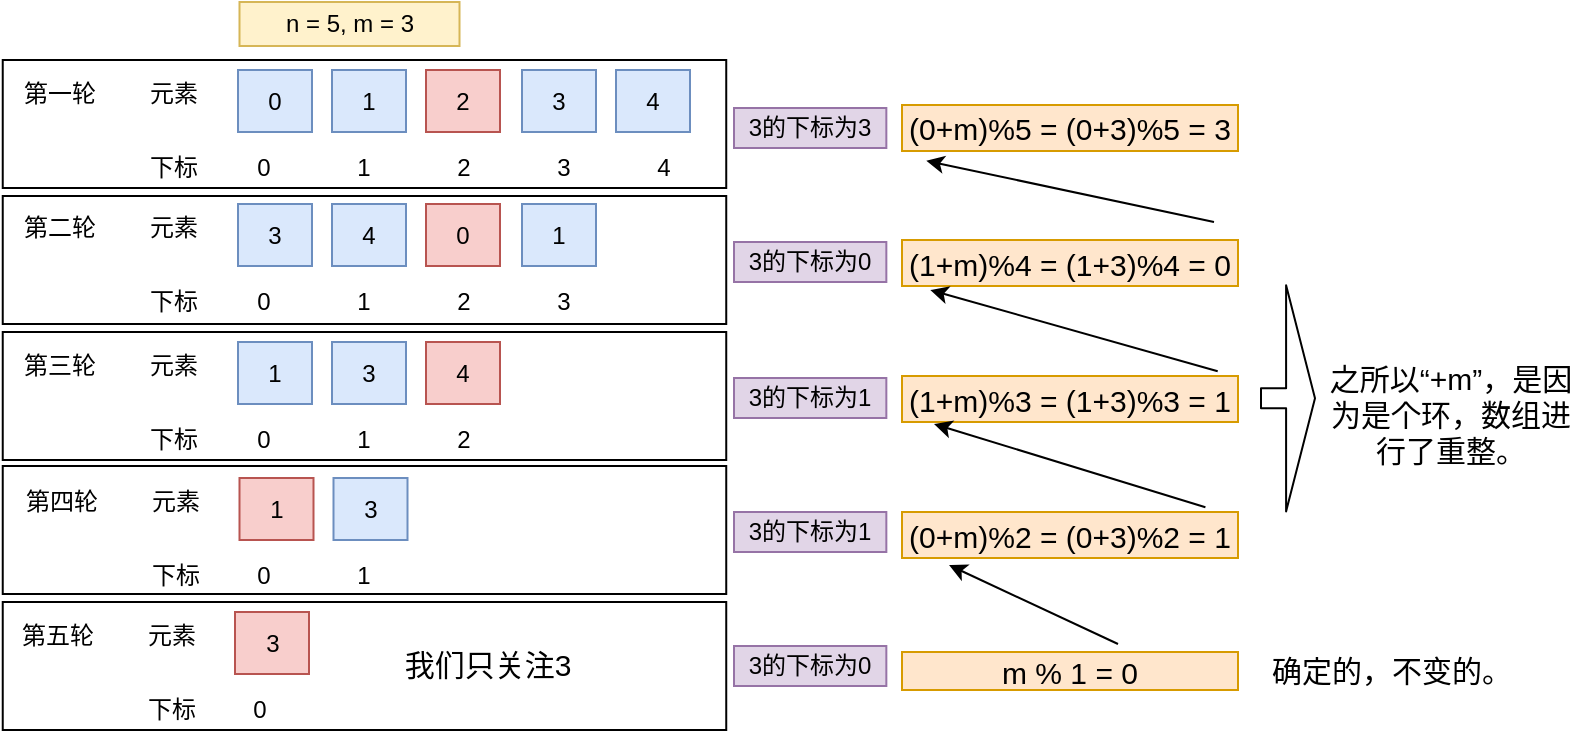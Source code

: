 <mxfile version="12.4.2" type="device" pages="1"><diagram id="xCQ_egCICH2tDieMVid5" name="第 1 页"><mxGraphModel dx="788" dy="604" grid="0" gridSize="10" guides="1" tooltips="1" connect="1" arrows="1" fold="1" page="1" pageScale="1" pageWidth="827" pageHeight="1169" math="0" shadow="0"><root><mxCell id="0"/><mxCell id="1" parent="0"/><mxCell id="1Ox5mr75TIhacCths_e7-1" value="2" style="rounded=0;whiteSpace=wrap;html=1;fillColor=#f8cecc;strokeColor=#b85450;" vertex="1" parent="1"><mxGeometry x="233" y="236.0" width="37" height="31" as="geometry"/></mxCell><mxCell id="1Ox5mr75TIhacCths_e7-2" value="3" style="rounded=0;whiteSpace=wrap;html=1;fillColor=#dae8fc;strokeColor=#6c8ebf;" vertex="1" parent="1"><mxGeometry x="281" y="236.0" width="37" height="31" as="geometry"/></mxCell><mxCell id="1Ox5mr75TIhacCths_e7-3" value="0" style="rounded=0;whiteSpace=wrap;html=1;fillColor=#dae8fc;strokeColor=#6c8ebf;" vertex="1" parent="1"><mxGeometry x="139" y="236" width="37" height="31" as="geometry"/></mxCell><mxCell id="1Ox5mr75TIhacCths_e7-4" value="1" style="rounded=0;whiteSpace=wrap;html=1;fillColor=#dae8fc;strokeColor=#6c8ebf;" vertex="1" parent="1"><mxGeometry x="186" y="236" width="37" height="31" as="geometry"/></mxCell><mxCell id="1Ox5mr75TIhacCths_e7-5" value="4" style="rounded=0;whiteSpace=wrap;html=1;fillColor=#dae8fc;strokeColor=#6c8ebf;" vertex="1" parent="1"><mxGeometry x="328" y="236.0" width="37" height="31" as="geometry"/></mxCell><mxCell id="1Ox5mr75TIhacCths_e7-8" value="n = 5, m = 3" style="text;html=1;strokeColor=#d6b656;fillColor=#fff2cc;align=center;verticalAlign=middle;whiteSpace=wrap;rounded=0;" vertex="1" parent="1"><mxGeometry x="139.75" y="202" width="110" height="22" as="geometry"/></mxCell><mxCell id="1Ox5mr75TIhacCths_e7-9" value="0" style="text;html=1;strokeColor=none;fillColor=none;align=center;verticalAlign=middle;whiteSpace=wrap;rounded=0;" vertex="1" parent="1"><mxGeometry x="131.5" y="275" width="40" height="20" as="geometry"/></mxCell><mxCell id="1Ox5mr75TIhacCths_e7-10" value="1" style="text;html=1;strokeColor=none;fillColor=none;align=center;verticalAlign=middle;whiteSpace=wrap;rounded=0;" vertex="1" parent="1"><mxGeometry x="181.5" y="275" width="40" height="20" as="geometry"/></mxCell><mxCell id="1Ox5mr75TIhacCths_e7-11" value="2" style="text;html=1;strokeColor=none;fillColor=none;align=center;verticalAlign=middle;whiteSpace=wrap;rounded=0;" vertex="1" parent="1"><mxGeometry x="231.5" y="275" width="40" height="20" as="geometry"/></mxCell><mxCell id="1Ox5mr75TIhacCths_e7-12" value="3" style="text;html=1;strokeColor=none;fillColor=none;align=center;verticalAlign=middle;whiteSpace=wrap;rounded=0;" vertex="1" parent="1"><mxGeometry x="281.5" y="275" width="40" height="20" as="geometry"/></mxCell><mxCell id="1Ox5mr75TIhacCths_e7-13" value="4" style="text;html=1;strokeColor=none;fillColor=none;align=center;verticalAlign=middle;whiteSpace=wrap;rounded=0;" vertex="1" parent="1"><mxGeometry x="331.5" y="275" width="40" height="20" as="geometry"/></mxCell><mxCell id="1Ox5mr75TIhacCths_e7-14" value="元素" style="text;html=1;strokeColor=none;fillColor=none;align=center;verticalAlign=middle;whiteSpace=wrap;rounded=0;" vertex="1" parent="1"><mxGeometry x="87" y="238" width="40" height="20" as="geometry"/></mxCell><mxCell id="1Ox5mr75TIhacCths_e7-15" value="下标" style="text;html=1;strokeColor=none;fillColor=none;align=center;verticalAlign=middle;whiteSpace=wrap;rounded=0;" vertex="1" parent="1"><mxGeometry x="87" y="275" width="40" height="20" as="geometry"/></mxCell><mxCell id="1Ox5mr75TIhacCths_e7-16" value="第一轮" style="text;html=1;strokeColor=none;fillColor=none;align=center;verticalAlign=middle;whiteSpace=wrap;rounded=0;" vertex="1" parent="1"><mxGeometry x="30" y="238" width="40" height="20" as="geometry"/></mxCell><mxCell id="1Ox5mr75TIhacCths_e7-18" value="0" style="rounded=0;whiteSpace=wrap;html=1;fillColor=#f8cecc;strokeColor=#b85450;" vertex="1" parent="1"><mxGeometry x="233" y="303" width="37" height="31" as="geometry"/></mxCell><mxCell id="1Ox5mr75TIhacCths_e7-19" value="3" style="rounded=0;whiteSpace=wrap;html=1;fillColor=#dae8fc;strokeColor=#6c8ebf;" vertex="1" parent="1"><mxGeometry x="139" y="303" width="37" height="31" as="geometry"/></mxCell><mxCell id="1Ox5mr75TIhacCths_e7-20" value="4" style="rounded=0;whiteSpace=wrap;html=1;fillColor=#dae8fc;strokeColor=#6c8ebf;" vertex="1" parent="1"><mxGeometry x="186" y="303" width="37" height="31" as="geometry"/></mxCell><mxCell id="1Ox5mr75TIhacCths_e7-22" value="0" style="text;html=1;strokeColor=none;fillColor=none;align=center;verticalAlign=middle;whiteSpace=wrap;rounded=0;" vertex="1" parent="1"><mxGeometry x="131.5" y="342" width="40" height="20" as="geometry"/></mxCell><mxCell id="1Ox5mr75TIhacCths_e7-23" value="1" style="text;html=1;strokeColor=none;fillColor=none;align=center;verticalAlign=middle;whiteSpace=wrap;rounded=0;" vertex="1" parent="1"><mxGeometry x="181.5" y="342" width="40" height="20" as="geometry"/></mxCell><mxCell id="1Ox5mr75TIhacCths_e7-24" value="2" style="text;html=1;strokeColor=none;fillColor=none;align=center;verticalAlign=middle;whiteSpace=wrap;rounded=0;" vertex="1" parent="1"><mxGeometry x="231.5" y="342" width="40" height="20" as="geometry"/></mxCell><mxCell id="1Ox5mr75TIhacCths_e7-25" value="3" style="text;html=1;strokeColor=none;fillColor=none;align=center;verticalAlign=middle;whiteSpace=wrap;rounded=0;" vertex="1" parent="1"><mxGeometry x="281.5" y="342" width="40" height="20" as="geometry"/></mxCell><mxCell id="1Ox5mr75TIhacCths_e7-27" value="元素" style="text;html=1;strokeColor=none;fillColor=none;align=center;verticalAlign=middle;whiteSpace=wrap;rounded=0;" vertex="1" parent="1"><mxGeometry x="87" y="305" width="40" height="20" as="geometry"/></mxCell><mxCell id="1Ox5mr75TIhacCths_e7-28" value="下标" style="text;html=1;strokeColor=none;fillColor=none;align=center;verticalAlign=middle;whiteSpace=wrap;rounded=0;" vertex="1" parent="1"><mxGeometry x="87" y="342" width="40" height="20" as="geometry"/></mxCell><mxCell id="1Ox5mr75TIhacCths_e7-29" value="第二轮" style="text;html=1;strokeColor=none;fillColor=none;align=center;verticalAlign=middle;whiteSpace=wrap;rounded=0;" vertex="1" parent="1"><mxGeometry x="30" y="305" width="40" height="20" as="geometry"/></mxCell><mxCell id="1Ox5mr75TIhacCths_e7-30" value="1" style="rounded=0;whiteSpace=wrap;html=1;fillColor=#dae8fc;strokeColor=#6c8ebf;" vertex="1" parent="1"><mxGeometry x="281" y="303" width="37" height="31" as="geometry"/></mxCell><mxCell id="1Ox5mr75TIhacCths_e7-31" value="4" style="rounded=0;whiteSpace=wrap;html=1;fillColor=#f8cecc;strokeColor=#b85450;" vertex="1" parent="1"><mxGeometry x="233" y="372" width="37" height="31" as="geometry"/></mxCell><mxCell id="1Ox5mr75TIhacCths_e7-32" value="1" style="rounded=0;whiteSpace=wrap;html=1;fillColor=#dae8fc;strokeColor=#6c8ebf;" vertex="1" parent="1"><mxGeometry x="139" y="372" width="37" height="31" as="geometry"/></mxCell><mxCell id="1Ox5mr75TIhacCths_e7-33" value="3" style="rounded=0;whiteSpace=wrap;html=1;fillColor=#dae8fc;strokeColor=#6c8ebf;" vertex="1" parent="1"><mxGeometry x="186" y="372" width="37" height="31" as="geometry"/></mxCell><mxCell id="1Ox5mr75TIhacCths_e7-34" value="0" style="text;html=1;strokeColor=none;fillColor=none;align=center;verticalAlign=middle;whiteSpace=wrap;rounded=0;" vertex="1" parent="1"><mxGeometry x="131.5" y="411" width="40" height="20" as="geometry"/></mxCell><mxCell id="1Ox5mr75TIhacCths_e7-35" value="1" style="text;html=1;strokeColor=none;fillColor=none;align=center;verticalAlign=middle;whiteSpace=wrap;rounded=0;" vertex="1" parent="1"><mxGeometry x="181.5" y="411" width="40" height="20" as="geometry"/></mxCell><mxCell id="1Ox5mr75TIhacCths_e7-36" value="2" style="text;html=1;strokeColor=none;fillColor=none;align=center;verticalAlign=middle;whiteSpace=wrap;rounded=0;" vertex="1" parent="1"><mxGeometry x="231.5" y="411" width="40" height="20" as="geometry"/></mxCell><mxCell id="1Ox5mr75TIhacCths_e7-38" value="元素" style="text;html=1;strokeColor=none;fillColor=none;align=center;verticalAlign=middle;whiteSpace=wrap;rounded=0;" vertex="1" parent="1"><mxGeometry x="87" y="374" width="40" height="20" as="geometry"/></mxCell><mxCell id="1Ox5mr75TIhacCths_e7-39" value="下标" style="text;html=1;strokeColor=none;fillColor=none;align=center;verticalAlign=middle;whiteSpace=wrap;rounded=0;" vertex="1" parent="1"><mxGeometry x="87" y="411" width="40" height="20" as="geometry"/></mxCell><mxCell id="1Ox5mr75TIhacCths_e7-40" value="第三轮" style="text;html=1;strokeColor=none;fillColor=none;align=center;verticalAlign=middle;whiteSpace=wrap;rounded=0;" vertex="1" parent="1"><mxGeometry x="30" y="374" width="40" height="20" as="geometry"/></mxCell><mxCell id="1Ox5mr75TIhacCths_e7-48" value="1" style="rounded=0;whiteSpace=wrap;html=1;fillColor=#f8cecc;strokeColor=#b85450;" vertex="1" parent="1"><mxGeometry x="139.75" y="440" width="37" height="31" as="geometry"/></mxCell><mxCell id="1Ox5mr75TIhacCths_e7-49" value="3" style="rounded=0;whiteSpace=wrap;html=1;fillColor=#dae8fc;strokeColor=#6c8ebf;" vertex="1" parent="1"><mxGeometry x="186.75" y="440" width="37" height="31" as="geometry"/></mxCell><mxCell id="1Ox5mr75TIhacCths_e7-50" value="0" style="text;html=1;strokeColor=none;fillColor=none;align=center;verticalAlign=middle;whiteSpace=wrap;rounded=0;" vertex="1" parent="1"><mxGeometry x="132.25" y="479" width="40" height="20" as="geometry"/></mxCell><mxCell id="1Ox5mr75TIhacCths_e7-51" value="1" style="text;html=1;strokeColor=none;fillColor=none;align=center;verticalAlign=middle;whiteSpace=wrap;rounded=0;" vertex="1" parent="1"><mxGeometry x="182.25" y="479" width="40" height="20" as="geometry"/></mxCell><mxCell id="1Ox5mr75TIhacCths_e7-53" value="元素" style="text;html=1;strokeColor=none;fillColor=none;align=center;verticalAlign=middle;whiteSpace=wrap;rounded=0;" vertex="1" parent="1"><mxGeometry x="87.75" y="442" width="40" height="20" as="geometry"/></mxCell><mxCell id="1Ox5mr75TIhacCths_e7-54" value="下标" style="text;html=1;strokeColor=none;fillColor=none;align=center;verticalAlign=middle;whiteSpace=wrap;rounded=0;" vertex="1" parent="1"><mxGeometry x="87.75" y="479" width="40" height="20" as="geometry"/></mxCell><mxCell id="1Ox5mr75TIhacCths_e7-55" value="第四轮" style="text;html=1;strokeColor=none;fillColor=none;align=center;verticalAlign=middle;whiteSpace=wrap;rounded=0;" vertex="1" parent="1"><mxGeometry x="30.75" y="442" width="40" height="20" as="geometry"/></mxCell><mxCell id="1Ox5mr75TIhacCths_e7-56" value="3" style="rounded=0;whiteSpace=wrap;html=1;fillColor=#f8cecc;strokeColor=#b85450;" vertex="1" parent="1"><mxGeometry x="137.5" y="507" width="37" height="31" as="geometry"/></mxCell><mxCell id="1Ox5mr75TIhacCths_e7-58" value="0" style="text;html=1;strokeColor=none;fillColor=none;align=center;verticalAlign=middle;whiteSpace=wrap;rounded=0;" vertex="1" parent="1"><mxGeometry x="130" y="546" width="40" height="20" as="geometry"/></mxCell><mxCell id="1Ox5mr75TIhacCths_e7-60" value="元素" style="text;html=1;strokeColor=none;fillColor=none;align=center;verticalAlign=middle;whiteSpace=wrap;rounded=0;" vertex="1" parent="1"><mxGeometry x="85.5" y="509" width="40" height="20" as="geometry"/></mxCell><mxCell id="1Ox5mr75TIhacCths_e7-61" value="下标" style="text;html=1;strokeColor=none;fillColor=none;align=center;verticalAlign=middle;whiteSpace=wrap;rounded=0;" vertex="1" parent="1"><mxGeometry x="85.5" y="546" width="40" height="20" as="geometry"/></mxCell><mxCell id="1Ox5mr75TIhacCths_e7-62" value="第五轮" style="text;html=1;strokeColor=none;fillColor=none;align=center;verticalAlign=middle;whiteSpace=wrap;rounded=0;" vertex="1" parent="1"><mxGeometry x="28.5" y="509" width="40" height="20" as="geometry"/></mxCell><mxCell id="1Ox5mr75TIhacCths_e7-63" value="" style="rounded=0;whiteSpace=wrap;html=1;fillColor=none;flipV=1;" vertex="1" parent="1"><mxGeometry x="21.37" y="231" width="361.75" height="64" as="geometry"/></mxCell><mxCell id="1Ox5mr75TIhacCths_e7-64" value="" style="rounded=0;whiteSpace=wrap;html=1;fillColor=none;flipV=1;" vertex="1" parent="1"><mxGeometry x="21.37" y="367" width="361.75" height="64" as="geometry"/></mxCell><mxCell id="1Ox5mr75TIhacCths_e7-65" value="" style="rounded=0;whiteSpace=wrap;html=1;fillColor=none;flipV=1;" vertex="1" parent="1"><mxGeometry x="21.37" y="434" width="361.75" height="64" as="geometry"/></mxCell><mxCell id="1Ox5mr75TIhacCths_e7-66" value="" style="rounded=0;whiteSpace=wrap;html=1;fillColor=none;flipV=1;" vertex="1" parent="1"><mxGeometry x="21.37" y="502" width="361.75" height="64" as="geometry"/></mxCell><mxCell id="1Ox5mr75TIhacCths_e7-67" value="" style="rounded=0;whiteSpace=wrap;html=1;fillColor=none;flipV=1;" vertex="1" parent="1"><mxGeometry x="21.37" y="299" width="361.75" height="64" as="geometry"/></mxCell><mxCell id="1Ox5mr75TIhacCths_e7-68" value="3的下标为0" style="text;html=1;strokeColor=#9673a6;fillColor=#e1d5e7;align=center;verticalAlign=middle;whiteSpace=wrap;rounded=0;flipV=0;" vertex="1" parent="1"><mxGeometry x="387.0" y="322" width="76.17" height="20" as="geometry"/></mxCell><mxCell id="1Ox5mr75TIhacCths_e7-69" value="3的下标为1" style="text;html=1;strokeColor=#9673a6;fillColor=#e1d5e7;align=center;verticalAlign=middle;whiteSpace=wrap;rounded=0;flipV=0;" vertex="1" parent="1"><mxGeometry x="387.0" y="390" width="76.17" height="20" as="geometry"/></mxCell><mxCell id="1Ox5mr75TIhacCths_e7-70" value="3的下标为1" style="text;html=1;strokeColor=#9673a6;fillColor=#e1d5e7;align=center;verticalAlign=middle;whiteSpace=wrap;rounded=0;flipV=0;" vertex="1" parent="1"><mxGeometry x="387.0" y="457" width="76.17" height="20" as="geometry"/></mxCell><mxCell id="1Ox5mr75TIhacCths_e7-71" value="3的下标为0" style="text;html=1;strokeColor=#9673a6;fillColor=#e1d5e7;align=center;verticalAlign=middle;whiteSpace=wrap;rounded=0;flipV=0;" vertex="1" parent="1"><mxGeometry x="387.0" y="524" width="76.17" height="20" as="geometry"/></mxCell><mxCell id="1Ox5mr75TIhacCths_e7-72" value="3的下标为3" style="text;html=1;strokeColor=#9673a6;fillColor=#e1d5e7;align=center;verticalAlign=middle;whiteSpace=wrap;rounded=0;flipV=0;" vertex="1" parent="1"><mxGeometry x="387" y="255" width="76.17" height="20" as="geometry"/></mxCell><mxCell id="1Ox5mr75TIhacCths_e7-73" value="我们只关注3" style="text;html=1;strokeColor=none;fillColor=none;align=center;verticalAlign=middle;whiteSpace=wrap;rounded=0;fontSize=15;" vertex="1" parent="1"><mxGeometry x="209.75" y="518" width="108.25" height="29" as="geometry"/></mxCell><mxCell id="1Ox5mr75TIhacCths_e7-74" value="(0+m)%2 = (0+3)%2 = 1" style="text;html=1;strokeColor=#d79b00;fillColor=#ffe6cc;align=center;verticalAlign=middle;whiteSpace=wrap;rounded=0;fontSize=15;" vertex="1" parent="1"><mxGeometry x="471.0" y="457" width="168" height="23" as="geometry"/></mxCell><mxCell id="1Ox5mr75TIhacCths_e7-75" value="" style="endArrow=classic;html=1;fontSize=15;entryX=0.14;entryY=1.154;entryDx=0;entryDy=0;entryPerimeter=0;" edge="1" parent="1" target="1Ox5mr75TIhacCths_e7-74"><mxGeometry width="50" height="50" relative="1" as="geometry"><mxPoint x="579" y="523" as="sourcePoint"/><mxPoint x="494" y="479" as="targetPoint"/></mxGeometry></mxCell><mxCell id="1Ox5mr75TIhacCths_e7-77" value="m % 1 = 0" style="text;html=1;strokeColor=#d79b00;fillColor=#ffe6cc;align=center;verticalAlign=middle;whiteSpace=wrap;rounded=0;fontSize=15;" vertex="1" parent="1"><mxGeometry x="471.0" y="527" width="168" height="19" as="geometry"/></mxCell><mxCell id="1Ox5mr75TIhacCths_e7-78" value="(1+m)%3 = (1+3)%3 = 1" style="text;html=1;strokeColor=#d79b00;fillColor=#ffe6cc;align=center;verticalAlign=middle;whiteSpace=wrap;rounded=0;fontSize=15;" vertex="1" parent="1"><mxGeometry x="471.0" y="389" width="168" height="23" as="geometry"/></mxCell><mxCell id="1Ox5mr75TIhacCths_e7-79" value="" style="endArrow=classic;html=1;fontSize=15;entryX=0.14;entryY=1.154;entryDx=0;entryDy=0;entryPerimeter=0;exitX=0.903;exitY=-0.105;exitDx=0;exitDy=0;exitPerimeter=0;" edge="1" parent="1" source="1Ox5mr75TIhacCths_e7-74"><mxGeometry width="50" height="50" relative="1" as="geometry"><mxPoint x="563.48" y="453.46" as="sourcePoint"/><mxPoint x="487.0" y="413.002" as="targetPoint"/></mxGeometry></mxCell><mxCell id="1Ox5mr75TIhacCths_e7-80" value="(1+m)%4 = (1+3)%4 = 0" style="text;html=1;strokeColor=#d79b00;fillColor=#ffe6cc;align=center;verticalAlign=middle;whiteSpace=wrap;rounded=0;fontSize=15;" vertex="1" parent="1"><mxGeometry x="471" y="321" width="168" height="23" as="geometry"/></mxCell><mxCell id="1Ox5mr75TIhacCths_e7-81" value="" style="endArrow=classic;html=1;fontSize=15;entryX=0.14;entryY=1.154;entryDx=0;entryDy=0;entryPerimeter=0;exitX=0.903;exitY=-0.105;exitDx=0;exitDy=0;exitPerimeter=0;" edge="1" parent="1"><mxGeometry width="50" height="50" relative="1" as="geometry"><mxPoint x="628.854" y="386.585" as="sourcePoint"/><mxPoint x="485.15" y="346.002" as="targetPoint"/></mxGeometry></mxCell><mxCell id="1Ox5mr75TIhacCths_e7-82" value="(0+m)%5 = (0+3)%5 = 3" style="text;html=1;strokeColor=#d79b00;fillColor=#ffe6cc;align=center;verticalAlign=middle;whiteSpace=wrap;rounded=0;fontSize=15;" vertex="1" parent="1"><mxGeometry x="471" y="253.5" width="168" height="23" as="geometry"/></mxCell><mxCell id="1Ox5mr75TIhacCths_e7-83" value="" style="endArrow=classic;html=1;fontSize=15;entryX=0.14;entryY=1.154;entryDx=0;entryDy=0;entryPerimeter=0;" edge="1" parent="1"><mxGeometry width="50" height="50" relative="1" as="geometry"><mxPoint x="627" y="312" as="sourcePoint"/><mxPoint x="483.15" y="281.412" as="targetPoint"/></mxGeometry></mxCell><mxCell id="1Ox5mr75TIhacCths_e7-85" value="" style="shape=flexArrow;endArrow=classic;html=1;fontSize=15;endWidth=102.069;endSize=4.483;" edge="1" parent="1"><mxGeometry width="50" height="50" relative="1" as="geometry"><mxPoint x="650" y="400.16" as="sourcePoint"/><mxPoint x="678" y="400.16" as="targetPoint"/></mxGeometry></mxCell><mxCell id="1Ox5mr75TIhacCths_e7-86" value="之所以“+m”，是因为是个环，数组进行了重整。" style="text;html=1;strokeColor=none;fillColor=none;align=center;verticalAlign=middle;whiteSpace=wrap;rounded=0;fontSize=15;" vertex="1" parent="1"><mxGeometry x="681.79" y="385" width="127.21" height="46" as="geometry"/></mxCell><mxCell id="1Ox5mr75TIhacCths_e7-87" value="确定的，不变的。" style="text;html=1;strokeColor=none;fillColor=none;align=center;verticalAlign=middle;whiteSpace=wrap;rounded=0;fontSize=15;" vertex="1" parent="1"><mxGeometry x="653" y="524" width="126" height="23" as="geometry"/></mxCell></root></mxGraphModel></diagram></mxfile>